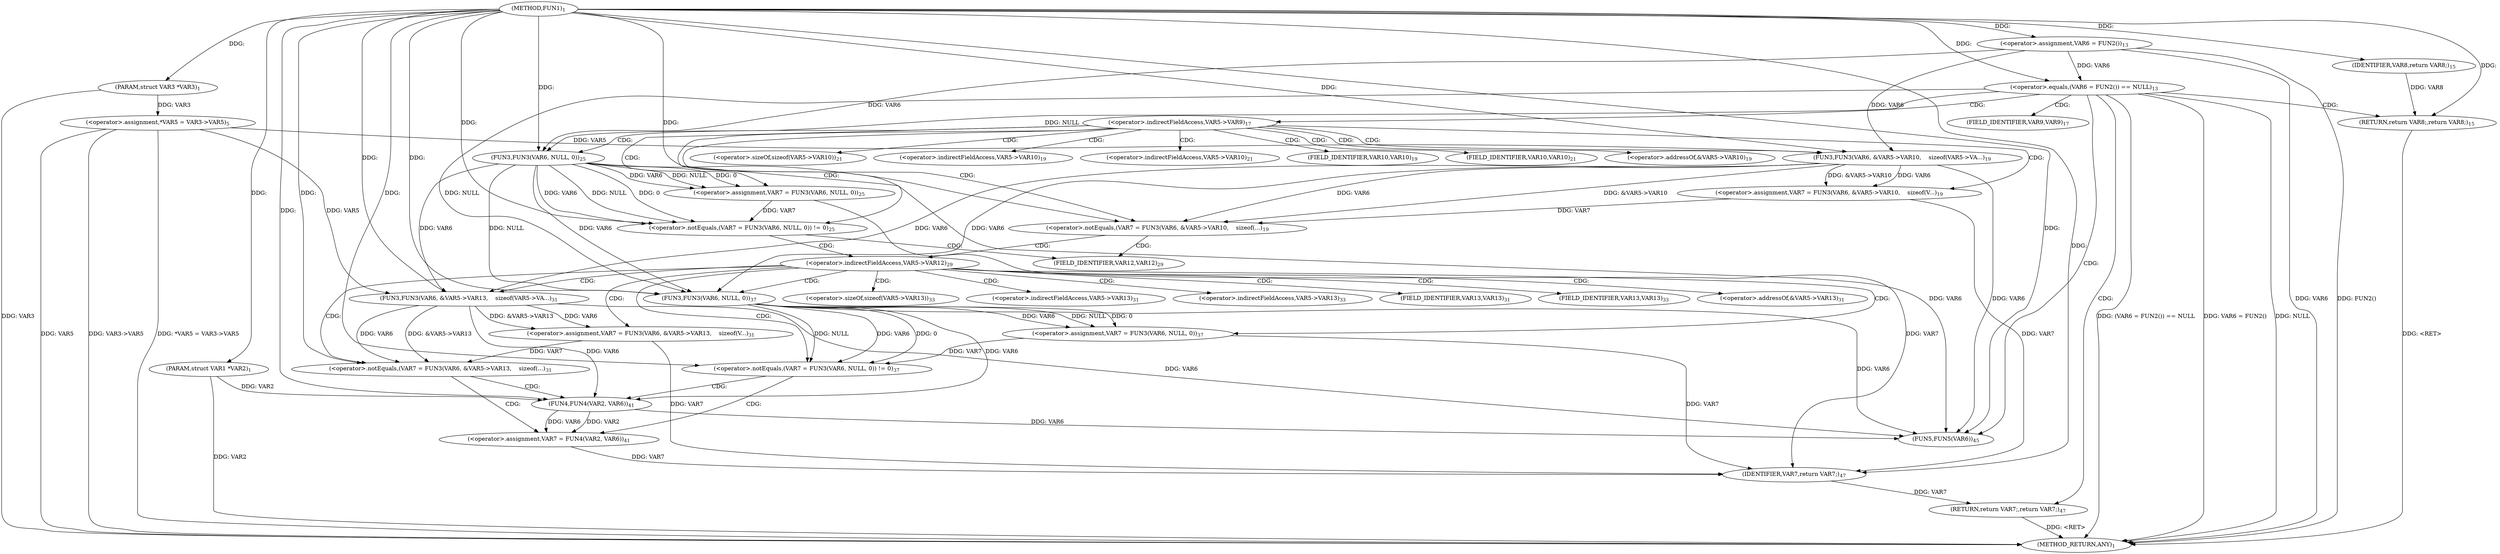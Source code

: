 digraph "FUN1" {  
"8" [label = <(METHOD,FUN1)<SUB>1</SUB>> ]
"109" [label = <(METHOD_RETURN,ANY)<SUB>1</SUB>> ]
"9" [label = <(PARAM,struct VAR1 *VAR2)<SUB>1</SUB>> ]
"10" [label = <(PARAM,struct VAR3 *VAR3)<SUB>1</SUB>> ]
"13" [label = <(&lt;operator&gt;.assignment,*VAR5 = VAR3-&gt;VAR5)<SUB>5</SUB>> ]
"99" [label = <(&lt;operator&gt;.assignment,VAR7 = FUN4(VAR2, VAR6))<SUB>41</SUB>> ]
"105" [label = <(FUN5,FUN5(VAR6))<SUB>45</SUB>> ]
"107" [label = <(RETURN,return VAR7;,return VAR7;)<SUB>47</SUB>> ]
"21" [label = <(&lt;operator&gt;.equals,(VAR6 = FUN2()) == NULL)<SUB>13</SUB>> ]
"108" [label = <(IDENTIFIER,VAR7,return VAR7;)<SUB>47</SUB>> ]
"27" [label = <(RETURN,return VAR8;,return VAR8;)<SUB>15</SUB>> ]
"101" [label = <(FUN4,FUN4(VAR2, VAR6))<SUB>41</SUB>> ]
"22" [label = <(&lt;operator&gt;.assignment,VAR6 = FUN2())<SUB>13</SUB>> ]
"28" [label = <(IDENTIFIER,VAR8,return VAR8;)<SUB>15</SUB>> ]
"35" [label = <(&lt;operator&gt;.notEquals,(VAR7 = FUN3(VAR6, &amp;VAR5-&gt;VAR10,

		    sizeof(...)<SUB>19</SUB>> ]
"70" [label = <(&lt;operator&gt;.notEquals,(VAR7 = FUN3(VAR6, &amp;VAR5-&gt;VAR13,

		    sizeof(...)<SUB>31</SUB>> ]
"54" [label = <(&lt;operator&gt;.notEquals,(VAR7 = FUN3(VAR6, NULL, 0)) != 0)<SUB>25</SUB>> ]
"89" [label = <(&lt;operator&gt;.notEquals,(VAR7 = FUN3(VAR6, NULL, 0)) != 0)<SUB>37</SUB>> ]
"36" [label = <(&lt;operator&gt;.assignment,VAR7 = FUN3(VAR6, &amp;VAR5-&gt;VAR10,

		    sizeof(V...)<SUB>19</SUB>> ]
"71" [label = <(&lt;operator&gt;.assignment,VAR7 = FUN3(VAR6, &amp;VAR5-&gt;VAR13,

		    sizeof(V...)<SUB>31</SUB>> ]
"38" [label = <(FUN3,FUN3(VAR6, &amp;VAR5-&gt;VAR10,

		    sizeof(VAR5-&gt;VA...)<SUB>19</SUB>> ]
"55" [label = <(&lt;operator&gt;.assignment,VAR7 = FUN3(VAR6, NULL, 0))<SUB>25</SUB>> ]
"73" [label = <(FUN3,FUN3(VAR6, &amp;VAR5-&gt;VAR13,

		    sizeof(VAR5-&gt;VA...)<SUB>31</SUB>> ]
"90" [label = <(&lt;operator&gt;.assignment,VAR7 = FUN3(VAR6, NULL, 0))<SUB>37</SUB>> ]
"57" [label = <(FUN3,FUN3(VAR6, NULL, 0))<SUB>25</SUB>> ]
"92" [label = <(FUN3,FUN3(VAR6, NULL, 0))<SUB>37</SUB>> ]
"30" [label = <(&lt;operator&gt;.indirectFieldAccess,VAR5-&gt;VAR9)<SUB>17</SUB>> ]
"65" [label = <(&lt;operator&gt;.indirectFieldAccess,VAR5-&gt;VAR12)<SUB>29</SUB>> ]
"32" [label = <(FIELD_IDENTIFIER,VAR9,VAR9)<SUB>17</SUB>> ]
"67" [label = <(FIELD_IDENTIFIER,VAR12,VAR12)<SUB>29</SUB>> ]
"40" [label = <(&lt;operator&gt;.addressOf,&amp;VAR5-&gt;VAR10)<SUB>19</SUB>> ]
"44" [label = <(&lt;operator&gt;.sizeOf,sizeof(VAR5-&gt;VAR10))<SUB>21</SUB>> ]
"75" [label = <(&lt;operator&gt;.addressOf,&amp;VAR5-&gt;VAR13)<SUB>31</SUB>> ]
"79" [label = <(&lt;operator&gt;.sizeOf,sizeof(VAR5-&gt;VAR13))<SUB>33</SUB>> ]
"41" [label = <(&lt;operator&gt;.indirectFieldAccess,VAR5-&gt;VAR10)<SUB>19</SUB>> ]
"45" [label = <(&lt;operator&gt;.indirectFieldAccess,VAR5-&gt;VAR10)<SUB>21</SUB>> ]
"76" [label = <(&lt;operator&gt;.indirectFieldAccess,VAR5-&gt;VAR13)<SUB>31</SUB>> ]
"80" [label = <(&lt;operator&gt;.indirectFieldAccess,VAR5-&gt;VAR13)<SUB>33</SUB>> ]
"43" [label = <(FIELD_IDENTIFIER,VAR10,VAR10)<SUB>19</SUB>> ]
"47" [label = <(FIELD_IDENTIFIER,VAR10,VAR10)<SUB>21</SUB>> ]
"78" [label = <(FIELD_IDENTIFIER,VAR13,VAR13)<SUB>31</SUB>> ]
"82" [label = <(FIELD_IDENTIFIER,VAR13,VAR13)<SUB>33</SUB>> ]
  "27" -> "109"  [ label = "DDG: &lt;RET&gt;"] 
  "107" -> "109"  [ label = "DDG: &lt;RET&gt;"] 
  "9" -> "109"  [ label = "DDG: VAR2"] 
  "10" -> "109"  [ label = "DDG: VAR3"] 
  "13" -> "109"  [ label = "DDG: VAR5"] 
  "13" -> "109"  [ label = "DDG: VAR3-&gt;VAR5"] 
  "13" -> "109"  [ label = "DDG: *VAR5 = VAR3-&gt;VAR5"] 
  "22" -> "109"  [ label = "DDG: VAR6"] 
  "22" -> "109"  [ label = "DDG: FUN2()"] 
  "21" -> "109"  [ label = "DDG: VAR6 = FUN2()"] 
  "21" -> "109"  [ label = "DDG: NULL"] 
  "21" -> "109"  [ label = "DDG: (VAR6 = FUN2()) == NULL"] 
  "8" -> "9"  [ label = "DDG: "] 
  "8" -> "10"  [ label = "DDG: "] 
  "10" -> "13"  [ label = "DDG: VAR3"] 
  "101" -> "99"  [ label = "DDG: VAR2"] 
  "101" -> "99"  [ label = "DDG: VAR6"] 
  "108" -> "107"  [ label = "DDG: VAR7"] 
  "57" -> "105"  [ label = "DDG: VAR6"] 
  "38" -> "105"  [ label = "DDG: VAR6"] 
  "92" -> "105"  [ label = "DDG: VAR6"] 
  "73" -> "105"  [ label = "DDG: VAR6"] 
  "101" -> "105"  [ label = "DDG: VAR6"] 
  "8" -> "105"  [ label = "DDG: "] 
  "71" -> "108"  [ label = "DDG: VAR7"] 
  "55" -> "108"  [ label = "DDG: VAR7"] 
  "90" -> "108"  [ label = "DDG: VAR7"] 
  "36" -> "108"  [ label = "DDG: VAR7"] 
  "99" -> "108"  [ label = "DDG: VAR7"] 
  "8" -> "108"  [ label = "DDG: "] 
  "22" -> "21"  [ label = "DDG: VAR6"] 
  "8" -> "21"  [ label = "DDG: "] 
  "28" -> "27"  [ label = "DDG: VAR8"] 
  "8" -> "27"  [ label = "DDG: "] 
  "9" -> "101"  [ label = "DDG: VAR2"] 
  "8" -> "101"  [ label = "DDG: "] 
  "92" -> "101"  [ label = "DDG: VAR6"] 
  "73" -> "101"  [ label = "DDG: VAR6"] 
  "8" -> "22"  [ label = "DDG: "] 
  "8" -> "28"  [ label = "DDG: "] 
  "36" -> "35"  [ label = "DDG: VAR7"] 
  "38" -> "35"  [ label = "DDG: VAR6"] 
  "38" -> "35"  [ label = "DDG: &amp;VAR5-&gt;VAR10"] 
  "8" -> "35"  [ label = "DDG: "] 
  "71" -> "70"  [ label = "DDG: VAR7"] 
  "73" -> "70"  [ label = "DDG: VAR6"] 
  "73" -> "70"  [ label = "DDG: &amp;VAR5-&gt;VAR13"] 
  "8" -> "70"  [ label = "DDG: "] 
  "38" -> "36"  [ label = "DDG: VAR6"] 
  "38" -> "36"  [ label = "DDG: &amp;VAR5-&gt;VAR10"] 
  "55" -> "54"  [ label = "DDG: VAR7"] 
  "57" -> "54"  [ label = "DDG: VAR6"] 
  "57" -> "54"  [ label = "DDG: NULL"] 
  "57" -> "54"  [ label = "DDG: 0"] 
  "8" -> "54"  [ label = "DDG: "] 
  "73" -> "71"  [ label = "DDG: VAR6"] 
  "73" -> "71"  [ label = "DDG: &amp;VAR5-&gt;VAR13"] 
  "90" -> "89"  [ label = "DDG: VAR7"] 
  "92" -> "89"  [ label = "DDG: VAR6"] 
  "92" -> "89"  [ label = "DDG: NULL"] 
  "92" -> "89"  [ label = "DDG: 0"] 
  "8" -> "89"  [ label = "DDG: "] 
  "22" -> "38"  [ label = "DDG: VAR6"] 
  "8" -> "38"  [ label = "DDG: "] 
  "13" -> "38"  [ label = "DDG: VAR5"] 
  "57" -> "55"  [ label = "DDG: VAR6"] 
  "57" -> "55"  [ label = "DDG: NULL"] 
  "57" -> "55"  [ label = "DDG: 0"] 
  "57" -> "73"  [ label = "DDG: VAR6"] 
  "38" -> "73"  [ label = "DDG: VAR6"] 
  "8" -> "73"  [ label = "DDG: "] 
  "13" -> "73"  [ label = "DDG: VAR5"] 
  "92" -> "90"  [ label = "DDG: VAR6"] 
  "92" -> "90"  [ label = "DDG: NULL"] 
  "92" -> "90"  [ label = "DDG: 0"] 
  "22" -> "57"  [ label = "DDG: VAR6"] 
  "8" -> "57"  [ label = "DDG: "] 
  "21" -> "57"  [ label = "DDG: NULL"] 
  "57" -> "92"  [ label = "DDG: VAR6"] 
  "38" -> "92"  [ label = "DDG: VAR6"] 
  "8" -> "92"  [ label = "DDG: "] 
  "21" -> "92"  [ label = "DDG: NULL"] 
  "57" -> "92"  [ label = "DDG: NULL"] 
  "21" -> "107"  [ label = "CDG: "] 
  "21" -> "30"  [ label = "CDG: "] 
  "21" -> "32"  [ label = "CDG: "] 
  "21" -> "27"  [ label = "CDG: "] 
  "21" -> "105"  [ label = "CDG: "] 
  "30" -> "47"  [ label = "CDG: "] 
  "30" -> "57"  [ label = "CDG: "] 
  "30" -> "38"  [ label = "CDG: "] 
  "30" -> "45"  [ label = "CDG: "] 
  "30" -> "40"  [ label = "CDG: "] 
  "30" -> "44"  [ label = "CDG: "] 
  "30" -> "35"  [ label = "CDG: "] 
  "30" -> "54"  [ label = "CDG: "] 
  "30" -> "43"  [ label = "CDG: "] 
  "30" -> "36"  [ label = "CDG: "] 
  "30" -> "41"  [ label = "CDG: "] 
  "30" -> "55"  [ label = "CDG: "] 
  "65" -> "73"  [ label = "CDG: "] 
  "65" -> "89"  [ label = "CDG: "] 
  "65" -> "75"  [ label = "CDG: "] 
  "65" -> "92"  [ label = "CDG: "] 
  "65" -> "76"  [ label = "CDG: "] 
  "65" -> "82"  [ label = "CDG: "] 
  "65" -> "90"  [ label = "CDG: "] 
  "65" -> "79"  [ label = "CDG: "] 
  "65" -> "80"  [ label = "CDG: "] 
  "65" -> "71"  [ label = "CDG: "] 
  "65" -> "70"  [ label = "CDG: "] 
  "65" -> "78"  [ label = "CDG: "] 
  "35" -> "67"  [ label = "CDG: "] 
  "35" -> "65"  [ label = "CDG: "] 
  "70" -> "99"  [ label = "CDG: "] 
  "70" -> "101"  [ label = "CDG: "] 
  "54" -> "67"  [ label = "CDG: "] 
  "54" -> "65"  [ label = "CDG: "] 
  "89" -> "99"  [ label = "CDG: "] 
  "89" -> "101"  [ label = "CDG: "] 
}
